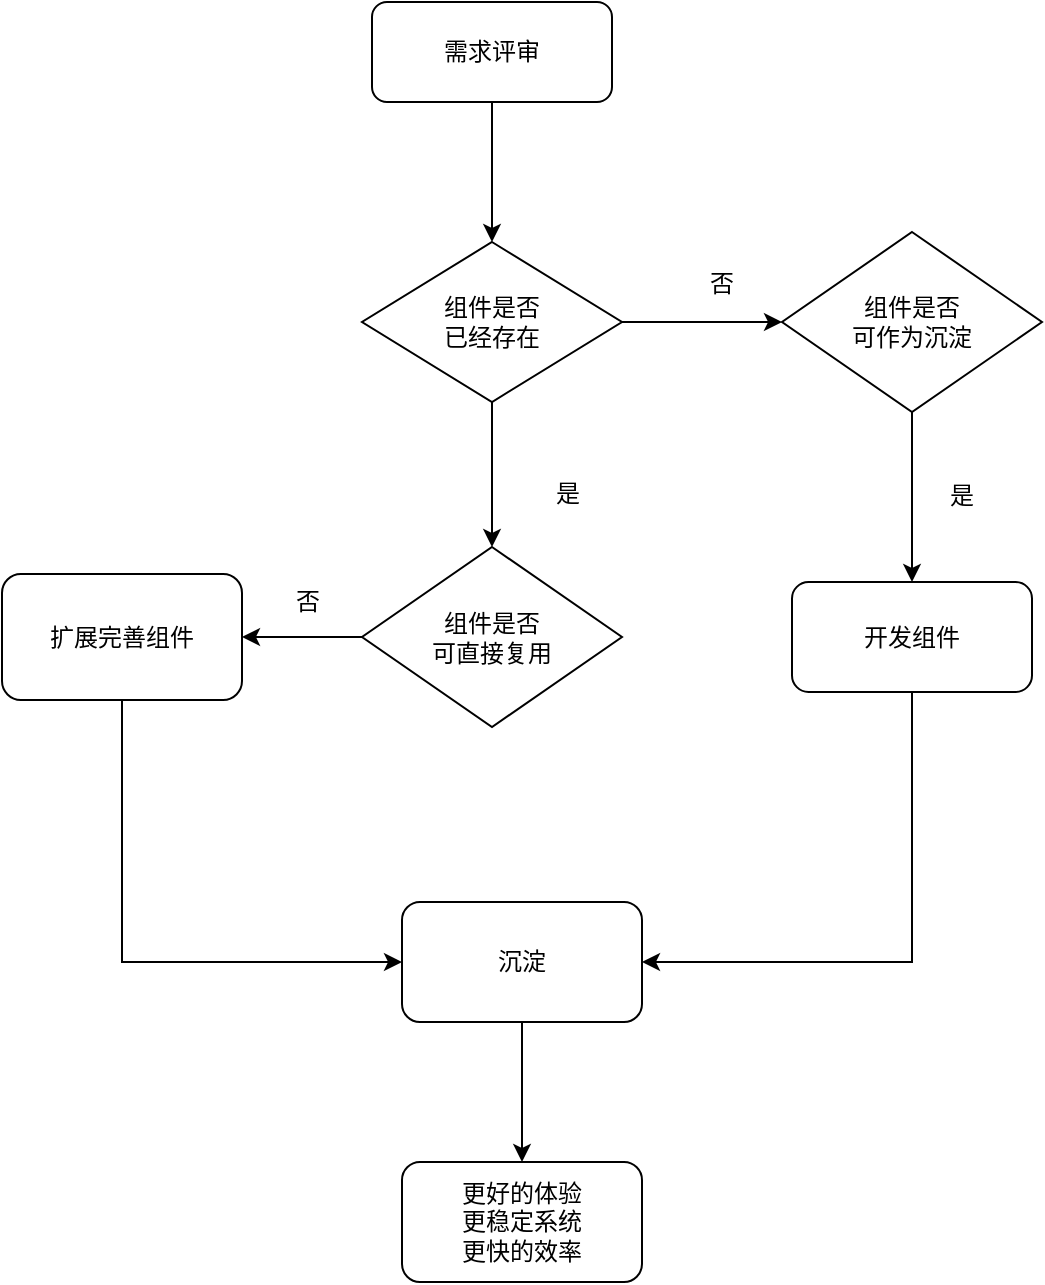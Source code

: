 <mxfile version="12.2.4" pages="1"><diagram id="_HJrcku6waHd4QAfOn7p" name="Page-1"><mxGraphModel dx="891" dy="688" grid="1" gridSize="10" guides="1" tooltips="1" connect="1" arrows="1" fold="1" page="1" pageScale="1" pageWidth="827" pageHeight="1169" math="0" shadow="0"><root><mxCell id="0"/><mxCell id="1" parent="0"/><mxCell id="8" style="edgeStyle=orthogonalEdgeStyle;rounded=0;orthogonalLoop=1;jettySize=auto;html=1;entryX=0.5;entryY=0;entryDx=0;entryDy=0;" parent="1" source="2" target="3" edge="1"><mxGeometry relative="1" as="geometry"/></mxCell><mxCell id="2" value="需求评审" style="rounded=1;whiteSpace=wrap;html=1;" parent="1" vertex="1"><mxGeometry x="305" y="80" width="120" height="50" as="geometry"/></mxCell><mxCell id="9" style="edgeStyle=orthogonalEdgeStyle;rounded=0;orthogonalLoop=1;jettySize=auto;html=1;entryX=0.5;entryY=0;entryDx=0;entryDy=0;" parent="1" source="3" target="4" edge="1"><mxGeometry relative="1" as="geometry"/></mxCell><mxCell id="14" value="" style="edgeStyle=orthogonalEdgeStyle;rounded=0;orthogonalLoop=1;jettySize=auto;html=1;" parent="1" source="3" target="6" edge="1"><mxGeometry relative="1" as="geometry"/></mxCell><mxCell id="3" value="组件是否&lt;br&gt;已经存在" style="rhombus;whiteSpace=wrap;html=1;" parent="1" vertex="1"><mxGeometry x="300" y="200" width="130" height="80" as="geometry"/></mxCell><mxCell id="27" style="edgeStyle=orthogonalEdgeStyle;rounded=0;orthogonalLoop=1;jettySize=auto;html=1;entryX=1;entryY=0.5;entryDx=0;entryDy=0;" parent="1" source="4" target="11" edge="1"><mxGeometry relative="1" as="geometry"/></mxCell><mxCell id="4" value="组件是否&lt;br&gt;可直接复用" style="rhombus;whiteSpace=wrap;html=1;" parent="1" vertex="1"><mxGeometry x="300" y="352.5" width="130" height="90" as="geometry"/></mxCell><mxCell id="23" style="edgeStyle=orthogonalEdgeStyle;rounded=0;orthogonalLoop=1;jettySize=auto;html=1;exitX=0.5;exitY=1;exitDx=0;exitDy=0;entryX=0.5;entryY=0;entryDx=0;entryDy=0;" parent="1" source="6" target="12" edge="1"><mxGeometry relative="1" as="geometry"/></mxCell><mxCell id="6" value="组件是否&lt;br&gt;可作为沉淀" style="rhombus;whiteSpace=wrap;html=1;" parent="1" vertex="1"><mxGeometry x="510" y="195" width="130" height="90" as="geometry"/></mxCell><mxCell id="30" style="edgeStyle=orthogonalEdgeStyle;rounded=0;orthogonalLoop=1;jettySize=auto;html=1;entryX=0;entryY=0.5;entryDx=0;entryDy=0;" parent="1" source="11" target="13" edge="1"><mxGeometry relative="1" as="geometry"><mxPoint x="180" y="600" as="targetPoint"/><Array as="points"><mxPoint x="180" y="560"/></Array></mxGeometry></mxCell><mxCell id="11" value="扩展完善组件" style="rounded=1;whiteSpace=wrap;html=1;" parent="1" vertex="1"><mxGeometry x="120" y="366" width="120" height="63" as="geometry"/></mxCell><mxCell id="31" style="edgeStyle=orthogonalEdgeStyle;rounded=0;orthogonalLoop=1;jettySize=auto;html=1;entryX=1;entryY=0.5;entryDx=0;entryDy=0;" parent="1" source="12" target="13" edge="1"><mxGeometry relative="1" as="geometry"><Array as="points"><mxPoint x="575" y="560"/></Array></mxGeometry></mxCell><mxCell id="12" value="开发组件" style="rounded=1;whiteSpace=wrap;html=1;" parent="1" vertex="1"><mxGeometry x="515" y="370" width="120" height="55" as="geometry"/></mxCell><mxCell id="33" style="edgeStyle=orthogonalEdgeStyle;rounded=0;orthogonalLoop=1;jettySize=auto;html=1;entryX=0.5;entryY=0;entryDx=0;entryDy=0;" parent="1" source="13" target="32" edge="1"><mxGeometry relative="1" as="geometry"/></mxCell><mxCell id="13" value="沉淀" style="rounded=1;whiteSpace=wrap;html=1;" parent="1" vertex="1"><mxGeometry x="320" y="530" width="120" height="60" as="geometry"/></mxCell><mxCell id="24" value="是" style="text;html=1;resizable=0;points=[];autosize=1;align=left;verticalAlign=top;spacingTop=-4;" parent="1" vertex="1"><mxGeometry x="592" y="317" width="30" height="10" as="geometry"/></mxCell><mxCell id="25" value="是" style="text;html=1;resizable=0;points=[];autosize=1;align=left;verticalAlign=top;spacingTop=-4;" parent="1" vertex="1"><mxGeometry x="395" y="316" width="30" height="10" as="geometry"/></mxCell><mxCell id="26" value="否" style="text;html=1;resizable=0;points=[];autosize=1;align=left;verticalAlign=top;spacingTop=-4;" parent="1" vertex="1"><mxGeometry x="472" y="211" width="30" height="10" as="geometry"/></mxCell><mxCell id="28" value="否" style="text;html=1;resizable=0;points=[];autosize=1;align=left;verticalAlign=top;spacingTop=-4;" parent="1" vertex="1"><mxGeometry x="265" y="370" width="30" height="10" as="geometry"/></mxCell><mxCell id="32" value="更好的体验&lt;br&gt;更稳定系统&lt;br&gt;更快的效率" style="rounded=1;whiteSpace=wrap;html=1;" parent="1" vertex="1"><mxGeometry x="320" y="660" width="120" height="60" as="geometry"/></mxCell></root></mxGraphModel></diagram></mxfile>